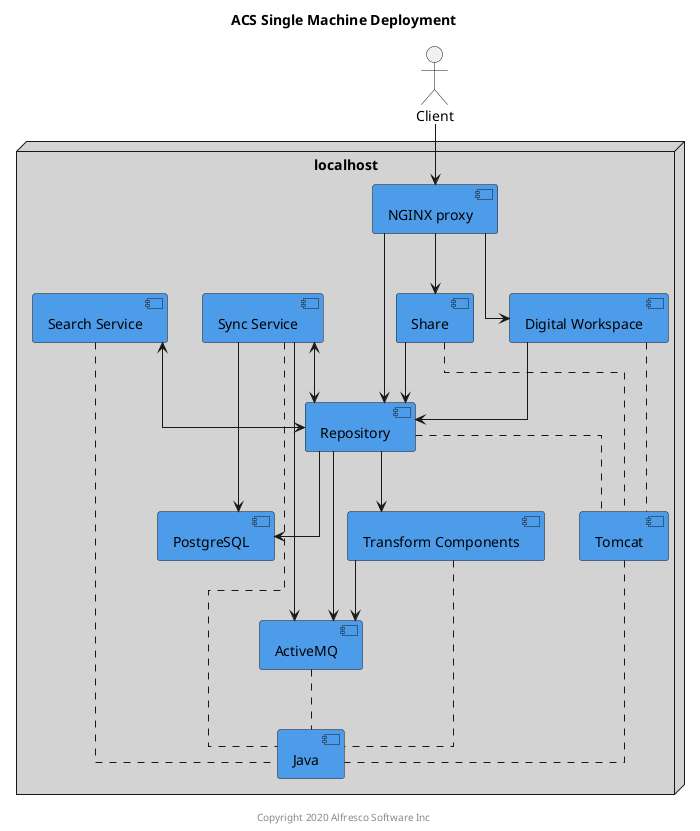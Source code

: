 @startuml

Title: ACS Single Machine Deployment

skinparam componentStyle uml2
skinparam linetype ortho
skinparam rectangle {
    BorderStyle dashed
}

actor Client

node "localhost" #lightgrey {
    component "NGINX proxy" as proxy #4d9cea
    component "Repository" as repo #4d9cea
    component "Share" as share #4d9cea
    component "Digital Workspace" as adw #4d9cea
    component "Search Service" as search #4d9cea
    component "Transform Components" as transform #4d9cea
    component "Sync Service" as sync #4d9cea
    component "Tomcat" as tomcat  #4d9cea
    component "ActiveMQ" as amq #4d9cea
    component "Java" as java #4d9cea
    component "PostgreSQL" as psql #4d9cea
}

proxy --> repo
proxy --> share
proxy --> adw

repo .. tomcat
share .. tomcat
adw .. tomcat
tomcat .. java
search .. java
transform .. java
sync .. java
amq .. java

Client --> proxy

share --> repo
adw --> repo

repo --> psql
repo --> transform
repo --> amq

search <--> repo
transform --> amq

sync <--> repo
sync --> amq
sync --> psql

center footer Copyright 2020 Alfresco Software Inc

@enduml
